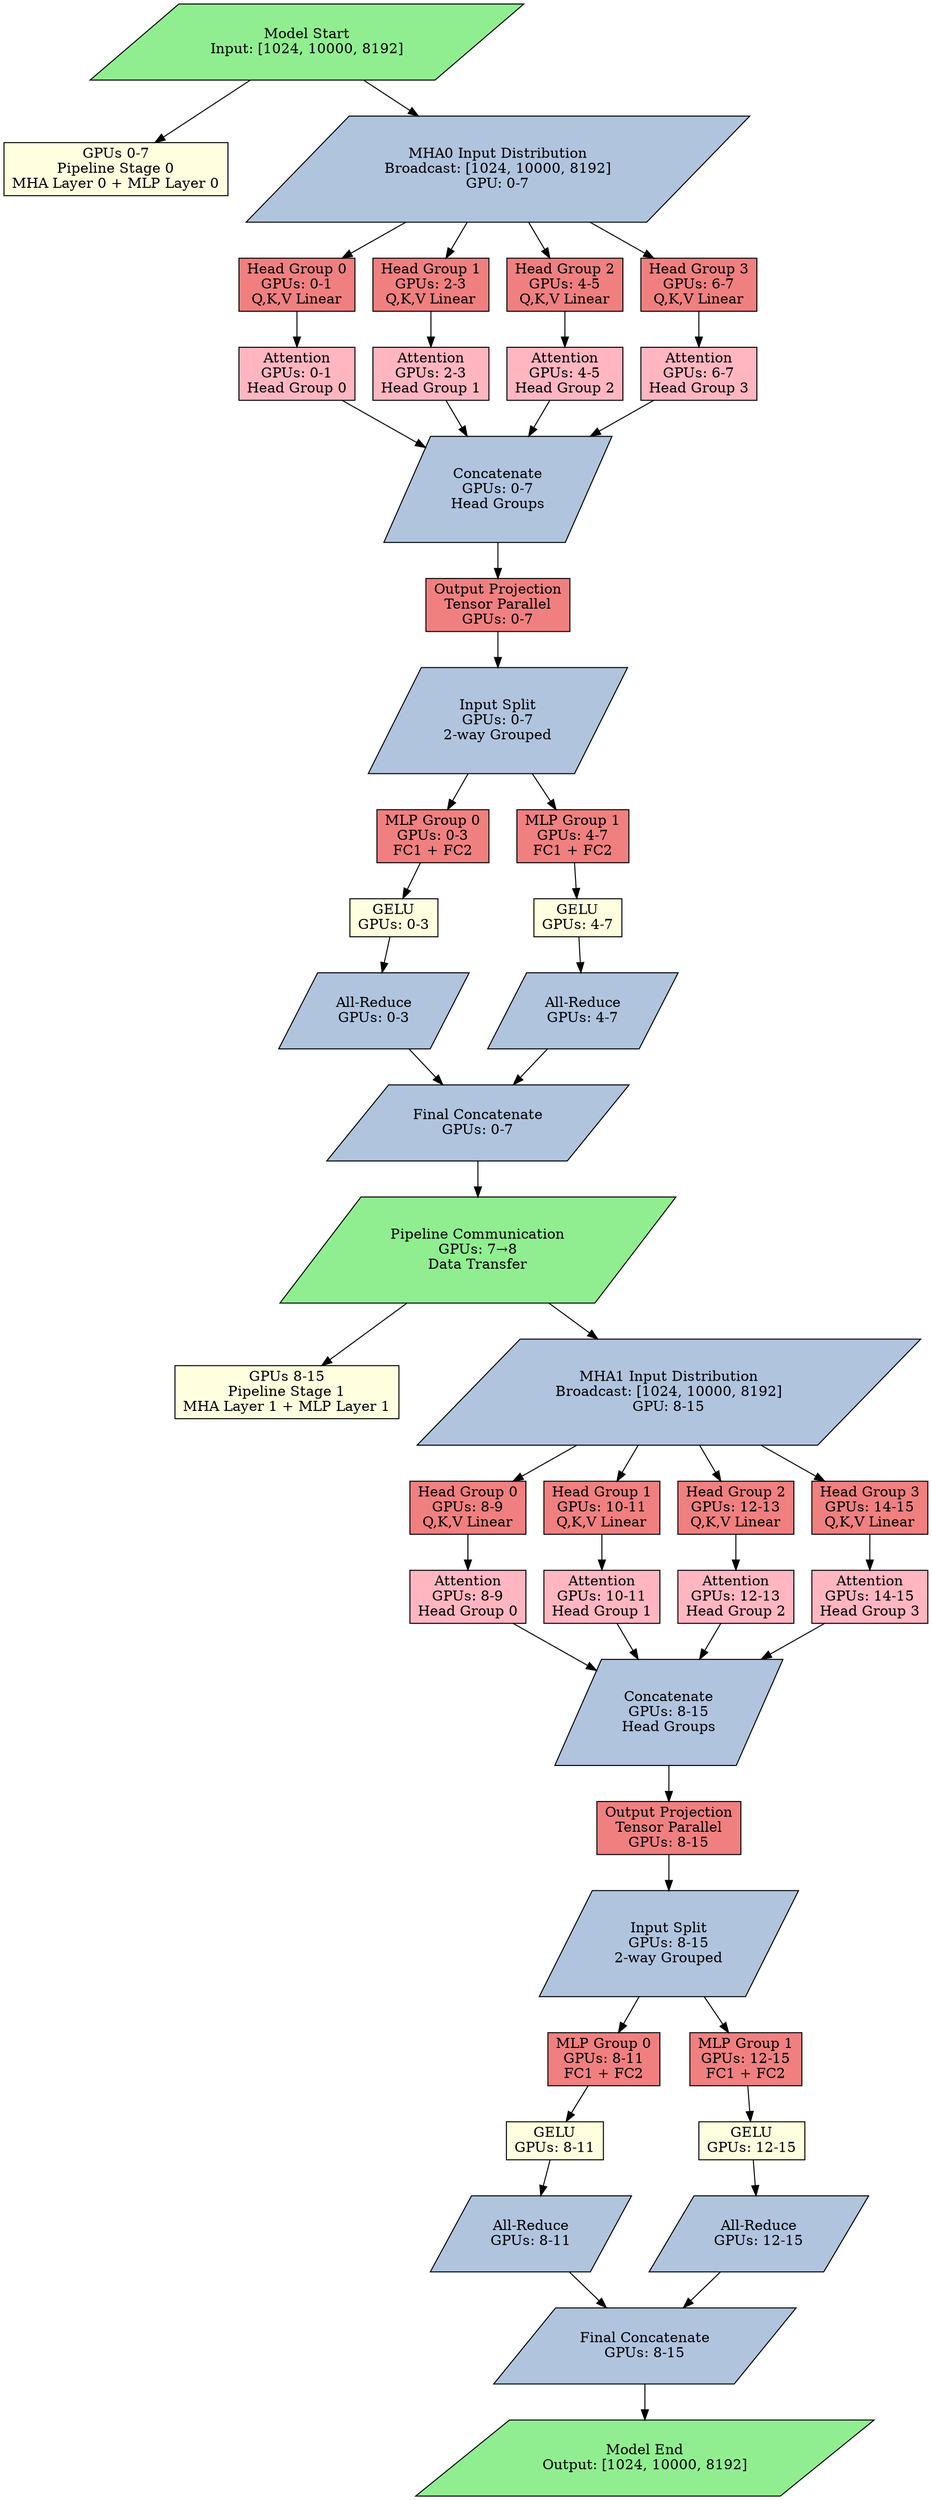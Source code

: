 digraph optimized_communication_patterns {
    rankdir=TB size="40,50"
    node [fillcolor=lightblue shape=ellipse style=filled]
    
    // Model overview
    model_start [label="Model Start\nInput: [1024, 10000, 8192]" fillcolor=lightgreen shape=parallelogram]
    model_end [label="Model End\nOutput: [1024, 10000, 8192]" fillcolor=lightgreen shape=parallelogram]
    
    // GPU groups
    gpus_0_7 [label="GPUs 0-7\nPipeline Stage 0\nMHA Layer 0 + MLP Layer 0" fillcolor=lightyellow shape=rectangle]
    gpus_8_15 [label="GPUs 8-15\nPipeline Stage 1\nMHA Layer 1 + MLP Layer 1" fillcolor=lightyellow shape=rectangle]
    
    // MHA layer 0 communication
    mha0_input [label="MHA0 Input Distribution\nBroadcast: [1024, 10000, 8192]\nGPU: 0-7" fillcolor=lightsteelblue shape=parallelogram]
    mha0_head0 [label="Head Group 0\nGPUs: 0-1\nQ,K,V Linear" fillcolor=lightcoral shape=rectangle]
    mha0_head1 [label="Head Group 1\nGPUs: 2-3\nQ,K,V Linear" fillcolor=lightcoral shape=rectangle]
    mha0_head2 [label="Head Group 2\nGPUs: 4-5\nQ,K,V Linear" fillcolor=lightcoral shape=rectangle]
    mha0_head3 [label="Head Group 3\nGPUs: 6-7\nQ,K,V Linear" fillcolor=lightcoral shape=rectangle]
    mha0_attn0 [label="Attention\nGPUs: 0-1\nHead Group 0" fillcolor=lightpink shape=rectangle]
    mha0_attn1 [label="Attention\nGPUs: 2-3\nHead Group 1" fillcolor=lightpink shape=rectangle]
    mha0_attn2 [label="Attention\nGPUs: 4-5\nHead Group 2" fillcolor=lightpink shape=rectangle]
    mha0_attn3 [label="Attention\nGPUs: 6-7\nHead Group 3" fillcolor=lightpink shape=rectangle]
    mha0_concat [label="Concatenate\nGPUs: 0-7\nHead Groups" fillcolor=lightsteelblue shape=parallelogram]
    mha0_outproj [label="Output Projection\nTensor Parallel\nGPUs: 0-7" fillcolor=lightcoral shape=rectangle]
    
    // MLP layer 0 communication
    mlp0_split [label="Input Split\nGPUs: 0-7\n2-way Grouped" fillcolor=lightsteelblue shape=parallelogram]
    mlp0_group0 [label="MLP Group 0\nGPUs: 0-3\nFC1 + FC2" fillcolor=lightcoral shape=rectangle]
    mlp0_group1 [label="MLP Group 1\nGPUs: 4-7\nFC1 + FC2" fillcolor=lightcoral shape=rectangle]
    mlp0_gelu0 [label="GELU\nGPUs: 0-3" fillcolor=lightyellow shape=rectangle]
    mlp0_gelu1 [label="GELU\nGPUs: 4-7" fillcolor=lightyellow shape=rectangle]
    mlp0_allreduce0 [label="All-Reduce\nGPUs: 0-3" fillcolor=lightsteelblue shape=parallelogram]
    mlp0_allreduce1 [label="All-Reduce\nGPUs: 4-7" fillcolor=lightsteelblue shape=parallelogram]
    mlp0_concat [label="Final Concatenate\nGPUs: 0-7" fillcolor=lightsteelblue shape=parallelogram]
    
    // Pipeline communication
    pipeline_comm [label="Pipeline Communication\nGPUs: 7→8\nData Transfer" fillcolor=lightgreen shape=parallelogram]
    
    // MHA layer 1 communication (mirrors MHA layer 0)
    mha1_input [label="MHA1 Input Distribution\nBroadcast: [1024, 10000, 8192]\nGPU: 8-15" fillcolor=lightsteelblue shape=parallelogram]
    mha1_head0 [label="Head Group 0\nGPUs: 8-9\nQ,K,V Linear" fillcolor=lightcoral shape=rectangle]
    mha1_head1 [label="Head Group 1\nGPUs: 10-11\nQ,K,V Linear" fillcolor=lightcoral shape=rectangle]
    mha1_head2 [label="Head Group 2\nGPUs: 12-13\nQ,K,V Linear" fillcolor=lightcoral shape=rectangle]
    mha1_head3 [label="Head Group 3\nGPUs: 14-15\nQ,K,V Linear" fillcolor=lightcoral shape=rectangle]
    mha1_attn0 [label="Attention\nGPUs: 8-9\nHead Group 0" fillcolor=lightpink shape=rectangle]
    mha1_attn1 [label="Attention\nGPUs: 10-11\nHead Group 1" fillcolor=lightpink shape=rectangle]
    mha1_attn2 [label="Attention\nGPUs: 12-13\nHead Group 2" fillcolor=lightpink shape=rectangle]
    mha1_attn3 [label="Attention\nGPUs: 14-15\nHead Group 3" fillcolor=lightpink shape=rectangle]
    mha1_concat [label="Concatenate\nGPUs: 8-15\nHead Groups" fillcolor=lightsteelblue shape=parallelogram]
    mha1_outproj [label="Output Projection\nTensor Parallel\nGPUs: 8-15" fillcolor=lightcoral shape=rectangle]
    
    // MLP layer 1 communication (mirrors MLP layer 0)
    mlp1_split [label="Input Split\nGPUs: 8-15\n2-way Grouped" fillcolor=lightsteelblue shape=parallelogram]
    mlp1_group0 [label="MLP Group 0\nGPUs: 8-11\nFC1 + FC2" fillcolor=lightcoral shape=rectangle]
    mlp1_group1 [label="MLP Group 1\nGPUs: 12-15\nFC1 + FC2" fillcolor=lightcoral shape=rectangle]
    mlp1_gelu0 [label="GELU\nGPUs: 8-11" fillcolor=lightyellow shape=rectangle]
    mlp1_gelu1 [label="GELU\nGPUs: 12-15" fillcolor=lightyellow shape=rectangle]
    mlp1_allreduce0 [label="All-Reduce\nGPUs: 8-11" fillcolor=lightsteelblue shape=parallelogram]
    mlp1_allreduce1 [label="All-Reduce\nGPUs: 12-15" fillcolor=lightsteelblue shape=parallelogram]
    mlp1_concat [label="Final Concatenate\nGPUs: 8-15" fillcolor=lightsteelblue shape=parallelogram]
    
    // Complete flow with all nodes connected
    model_start -> gpus_0_7
    model_start -> mha0_input
    
    mha0_input -> mha0_head0
    mha0_input -> mha0_head1
    mha0_input -> mha0_head2
    mha0_input -> mha0_head3
    
    mha0_head0 -> mha0_attn0
    mha0_head1 -> mha0_attn1
    mha0_head2 -> mha0_attn2
    mha0_head3 -> mha0_attn3
    
    mha0_attn0 -> mha0_concat
    mha0_attn1 -> mha0_concat
    mha0_attn2 -> mha0_concat
    mha0_attn3 -> mha0_concat
    
    mha0_concat -> mha0_outproj
    mha0_outproj -> mlp0_split
    
    mlp0_split -> mlp0_group0
    mlp0_split -> mlp0_group1
    
    mlp0_group0 -> mlp0_gelu0
    mlp0_group1 -> mlp0_gelu1
    
    mlp0_gelu0 -> mlp0_allreduce0
    mlp0_gelu1 -> mlp0_allreduce1
    
    mlp0_allreduce0 -> mlp0_concat
    mlp0_allreduce1 -> mlp0_concat
    
    mlp0_concat -> pipeline_comm
    pipeline_comm -> gpus_8_15
    pipeline_comm -> mha1_input
    
    mha1_input -> mha1_head0
    mha1_input -> mha1_head1
    mha1_input -> mha1_head2
    mha1_input -> mha1_head3
    
    mha1_head0 -> mha1_attn0
    mha1_head1 -> mha1_attn1
    mha1_head2 -> mha1_attn2
    mha1_head3 -> mha1_attn3
    
    mha1_attn0 -> mha1_concat
    mha1_attn1 -> mha1_concat
    mha1_attn2 -> mha1_concat
    mha1_attn3 -> mha1_concat
    
    mha1_concat -> mha1_outproj
    mha1_outproj -> mlp1_split
    
    mlp1_split -> mlp1_group0
    mlp1_split -> mlp1_group1
    
    mlp1_group0 -> mlp1_gelu0
    mlp1_group1 -> mlp1_gelu1
    
    mlp1_gelu0 -> mlp1_allreduce0
    mlp1_gelu1 -> mlp1_allreduce1
    
    mlp1_allreduce0 -> mlp1_concat
    mlp1_allreduce1 -> mlp1_concat
    
    mlp1_concat -> model_end
}